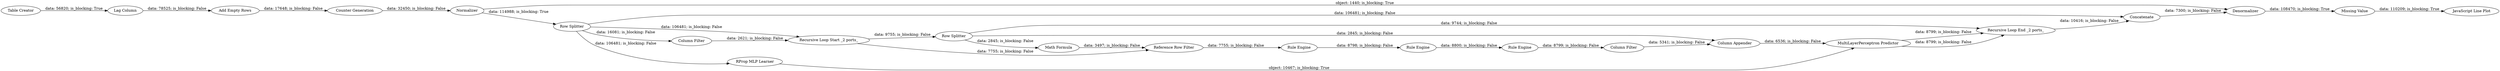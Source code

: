 digraph {
	"5978896145447039524_8" [label=Normalizer]
	"5978896145447039524_6" [label="MultiLayerPerceptron Predictor"]
	"5978896145447039524_2" [label="Add Empty Rows"]
	"5978896145447039524_9" [label=Denormalizer]
	"5978896145447039524_24" [label="Row Splitter"]
	"5978896145447039524_26" [label="JavaScript Line Plot"]
	"5978896145447039524_18" [label="Rule Engine"]
	"5978896145447039524_14" [label="Recursive Loop End _2 ports_"]
	"5978896145447039524_19" [label="Rule Engine"]
	"5978896145447039524_4" [label="Row Splitter"]
	"5978896145447039524_1" [label="Table Creator"]
	"5978896145447039524_20" [label="Rule Engine"]
	"5978896145447039524_17" [label="Reference Row Filter"]
	"5978896145447039524_11" [label=Concatenate]
	"5978896145447039524_13" [label="Recursive Loop Start _2 ports_"]
	"5978896145447039524_23" [label="Column Filter"]
	"5978896145447039524_12" [label="Lag Column"]
	"5978896145447039524_22" [label="Column Filter"]
	"5978896145447039524_25" [label="Missing Value"]
	"5978896145447039524_21" [label="Column Appender"]
	"5978896145447039524_5" [label="RProp MLP Learner"]
	"5978896145447039524_3" [label="Counter Generation"]
	"5978896145447039524_16" [label="Math Formula"]
	"5978896145447039524_9" -> "5978896145447039524_25" [label="data: 108470; is_blocking: True"]
	"5978896145447039524_16" -> "5978896145447039524_17" [label="data: 3497; is_blocking: False"]
	"5978896145447039524_6" -> "5978896145447039524_14" [label="data: 8799; is_blocking: False"]
	"5978896145447039524_6" -> "5978896145447039524_14" [label="data: 8799; is_blocking: False"]
	"5978896145447039524_3" -> "5978896145447039524_8" [label="data: 32450; is_blocking: False"]
	"5978896145447039524_18" -> "5978896145447039524_19" [label="data: 8798; is_blocking: False"]
	"5978896145447039524_4" -> "5978896145447039524_22" [label="data: 16081; is_blocking: False"]
	"5978896145447039524_11" -> "5978896145447039524_9" [label="data: 7300; is_blocking: False"]
	"5978896145447039524_8" -> "5978896145447039524_9" [label="object: 1440; is_blocking: True"]
	"5978896145447039524_1" -> "5978896145447039524_12" [label="data: 56820; is_blocking: True"]
	"5978896145447039524_5" -> "5978896145447039524_6" [label="object: 10467; is_blocking: True"]
	"5978896145447039524_14" -> "5978896145447039524_11" [label="data: 10416; is_blocking: False"]
	"5978896145447039524_13" -> "5978896145447039524_17" [label="data: 7755; is_blocking: False"]
	"5978896145447039524_23" -> "5978896145447039524_21" [label="data: 5341; is_blocking: False"]
	"5978896145447039524_25" -> "5978896145447039524_26" [label="data: 110209; is_blocking: True"]
	"5978896145447039524_4" -> "5978896145447039524_11" [label="data: 106481; is_blocking: False"]
	"5978896145447039524_22" -> "5978896145447039524_13" [label="data: 2621; is_blocking: False"]
	"5978896145447039524_13" -> "5978896145447039524_24" [label="data: 9755; is_blocking: False"]
	"5978896145447039524_24" -> "5978896145447039524_14" [label="data: 9744; is_blocking: False"]
	"5978896145447039524_17" -> "5978896145447039524_18" [label="data: 7755; is_blocking: False"]
	"5978896145447039524_4" -> "5978896145447039524_5" [label="data: 106481; is_blocking: False"]
	"5978896145447039524_8" -> "5978896145447039524_4" [label="data: 114988; is_blocking: True"]
	"5978896145447039524_24" -> "5978896145447039524_16" [label="data: 2845; is_blocking: False"]
	"5978896145447039524_4" -> "5978896145447039524_13" [label="data: 106481; is_blocking: False"]
	"5978896145447039524_24" -> "5978896145447039524_21" [label="data: 2845; is_blocking: False"]
	"5978896145447039524_19" -> "5978896145447039524_20" [label="data: 8800; is_blocking: False"]
	"5978896145447039524_21" -> "5978896145447039524_6" [label="data: 6536; is_blocking: False"]
	"5978896145447039524_12" -> "5978896145447039524_2" [label="data: 78525; is_blocking: False"]
	"5978896145447039524_20" -> "5978896145447039524_23" [label="data: 8799; is_blocking: False"]
	"5978896145447039524_2" -> "5978896145447039524_3" [label="data: 17648; is_blocking: False"]
	rankdir=LR
}
